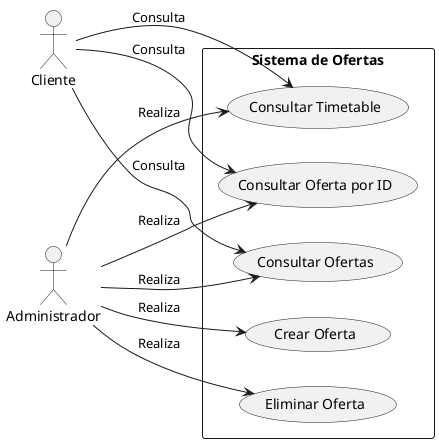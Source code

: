 @startuml offer_usecase
left to right direction
actor "Administrador" as Admin
actor "Cliente" as Client

rectangle "Sistema de Ofertas" {
  usecase "Crear Oferta" as UC1
  usecase "Eliminar Oferta" as UC2
  usecase "Consultar Ofertas" as UC3
  usecase "Consultar Oferta por ID" as UC4
  usecase "Consultar Timetable" as UC5
}

Admin --> UC1 : Realiza
Admin --> UC2 : Realiza
Admin --> UC3 : Realiza
Admin --> UC4 : Realiza
Admin --> UC5 : Realiza

Client --> UC3 : Consulta
Client --> UC4 : Consulta
Client --> UC5 : Consulta
@enduml
